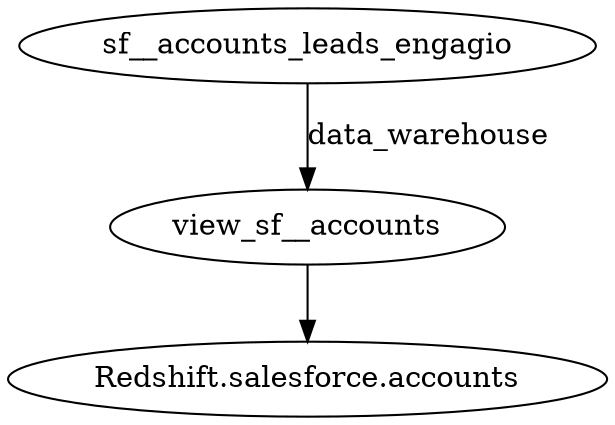 digraph sf__accounts_leads_engagio {
	sf__accounts_leads_engagio [label=sf__accounts_leads_engagio]
	view_sf__accounts [label=view_sf__accounts]
	sf__accounts_leads_engagio -> view_sf__accounts [label=data_warehouse]
	"Redshift.salesforce.accounts" [label="Redshift.salesforce.accounts"]
	view_sf__accounts -> "Redshift.salesforce.accounts"
}
